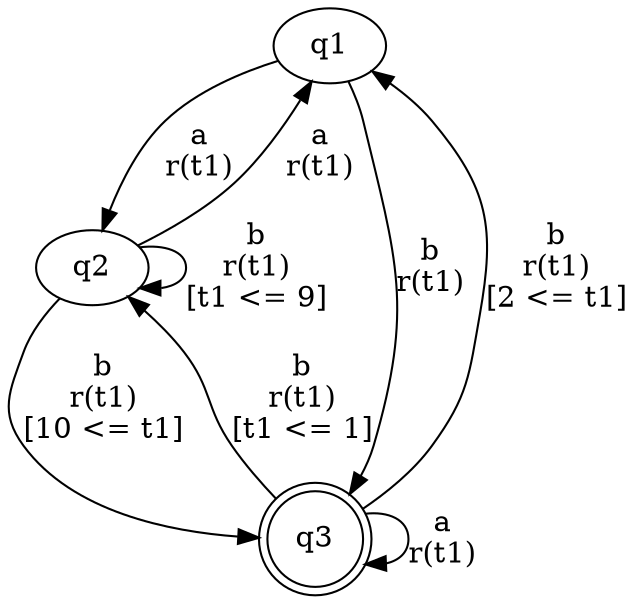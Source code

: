 digraph "tests_1/test111/solution501/solution" {
	q1[label=q1]
	q2[label=q2]
	q3[label=q3 shape=doublecircle]
	q1 -> q2[label="a\nr(t1)\n"]
	q2 -> q3[label="b\nr(t1)\n[10 <= t1]"]
	q3 -> q3[label="a\nr(t1)\n"]
	q3 -> q1[label="b\nr(t1)\n[2 <= t1]"]
	q3 -> q2[label="b\nr(t1)\n[t1 <= 1]"]
	q2 -> q1[label="a\nr(t1)\n"]
	q2 -> q2[label="b\nr(t1)\n[t1 <= 9]"]
	q1 -> q3[label="b\nr(t1)\n"]
}
